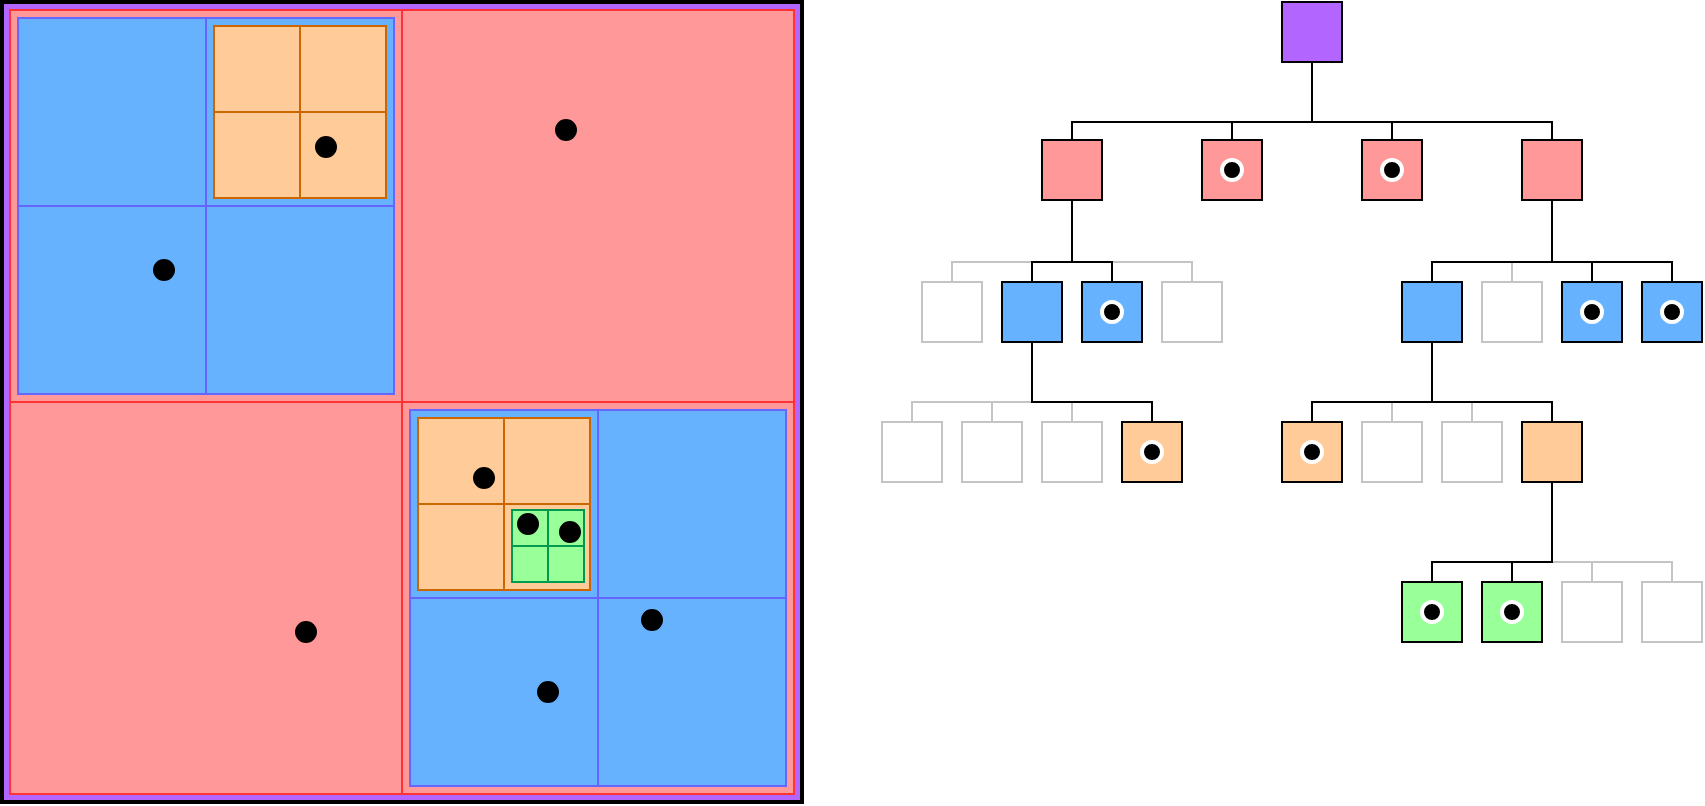 <mxfile version="22.0.0" type="device">
  <diagram name="Страница — 1" id="ghDy27i5YlYiUrZaDksS">
    <mxGraphModel dx="1166" dy="767" grid="1" gridSize="10" guides="1" tooltips="1" connect="1" arrows="1" fold="1" page="1" pageScale="1" pageWidth="827" pageHeight="1169" math="0" shadow="0">
      <root>
        <mxCell id="0" />
        <mxCell id="1" parent="0" />
        <mxCell id="Yddz1v7bE9hVOiGIRCaX-1" value="" style="whiteSpace=wrap;html=1;aspect=fixed;strokeWidth=2;fillColor=#B266FF;" vertex="1" parent="1">
          <mxGeometry x="40" y="40" width="400" height="400" as="geometry" />
        </mxCell>
        <mxCell id="Yddz1v7bE9hVOiGIRCaX-2" value="" style="whiteSpace=wrap;html=1;aspect=fixed;strokeColor=#FF3333;fillColor=#FF9999;" vertex="1" parent="1">
          <mxGeometry x="44" y="44" width="196" height="196" as="geometry" />
        </mxCell>
        <mxCell id="Yddz1v7bE9hVOiGIRCaX-3" value="" style="whiteSpace=wrap;html=1;aspect=fixed;strokeColor=#FF3333;fillColor=#FF9999;" vertex="1" parent="1">
          <mxGeometry x="44" y="240" width="196" height="196" as="geometry" />
        </mxCell>
        <mxCell id="Yddz1v7bE9hVOiGIRCaX-4" value="" style="whiteSpace=wrap;html=1;aspect=fixed;strokeColor=#FF3333;fillColor=#FF9999;" vertex="1" parent="1">
          <mxGeometry x="240" y="240" width="196" height="196" as="geometry" />
        </mxCell>
        <mxCell id="Yddz1v7bE9hVOiGIRCaX-5" value="" style="whiteSpace=wrap;html=1;aspect=fixed;strokeColor=#FF3333;fillColor=#FF9999;" vertex="1" parent="1">
          <mxGeometry x="240" y="44" width="196" height="196" as="geometry" />
        </mxCell>
        <mxCell id="Yddz1v7bE9hVOiGIRCaX-6" value="" style="whiteSpace=wrap;html=1;aspect=fixed;fillColor=#66B2FF;strokeColor=#6666FF;" vertex="1" parent="1">
          <mxGeometry x="48" y="48" width="94" height="94" as="geometry" />
        </mxCell>
        <mxCell id="Yddz1v7bE9hVOiGIRCaX-7" value="" style="whiteSpace=wrap;html=1;aspect=fixed;fillColor=#66B2FF;strokeColor=#6666FF;" vertex="1" parent="1">
          <mxGeometry x="142" y="48" width="94" height="94" as="geometry" />
        </mxCell>
        <mxCell id="Yddz1v7bE9hVOiGIRCaX-8" value="" style="whiteSpace=wrap;html=1;aspect=fixed;fillColor=#66B2FF;strokeColor=#6666FF;" vertex="1" parent="1">
          <mxGeometry x="48" y="142" width="94" height="94" as="geometry" />
        </mxCell>
        <mxCell id="Yddz1v7bE9hVOiGIRCaX-9" value="" style="whiteSpace=wrap;html=1;aspect=fixed;fillColor=#66B2FF;strokeColor=#6666FF;" vertex="1" parent="1">
          <mxGeometry x="142" y="142" width="94" height="94" as="geometry" />
        </mxCell>
        <mxCell id="Yddz1v7bE9hVOiGIRCaX-10" value="" style="whiteSpace=wrap;html=1;aspect=fixed;fillColor=#FFCC99;strokeColor=#CC6600;" vertex="1" parent="1">
          <mxGeometry x="146" y="52" width="43" height="43" as="geometry" />
        </mxCell>
        <mxCell id="Yddz1v7bE9hVOiGIRCaX-11" value="" style="whiteSpace=wrap;html=1;aspect=fixed;fillColor=#FFCC99;strokeColor=#CC6600;" vertex="1" parent="1">
          <mxGeometry x="189" y="52" width="43" height="43" as="geometry" />
        </mxCell>
        <mxCell id="Yddz1v7bE9hVOiGIRCaX-12" value="" style="whiteSpace=wrap;html=1;aspect=fixed;fillColor=#FFCC99;strokeColor=#CC6600;" vertex="1" parent="1">
          <mxGeometry x="146" y="95" width="43" height="43" as="geometry" />
        </mxCell>
        <mxCell id="Yddz1v7bE9hVOiGIRCaX-13" value="" style="whiteSpace=wrap;html=1;aspect=fixed;fillColor=#FFCC99;strokeColor=#CC6600;" vertex="1" parent="1">
          <mxGeometry x="189" y="95" width="43" height="43" as="geometry" />
        </mxCell>
        <mxCell id="Yddz1v7bE9hVOiGIRCaX-14" value="" style="whiteSpace=wrap;html=1;aspect=fixed;fillColor=#66B2FF;strokeColor=#6666FF;" vertex="1" parent="1">
          <mxGeometry x="244" y="244" width="94" height="94" as="geometry" />
        </mxCell>
        <mxCell id="Yddz1v7bE9hVOiGIRCaX-15" value="" style="whiteSpace=wrap;html=1;aspect=fixed;fillColor=#66B2FF;strokeColor=#6666FF;" vertex="1" parent="1">
          <mxGeometry x="338" y="244" width="94" height="94" as="geometry" />
        </mxCell>
        <mxCell id="Yddz1v7bE9hVOiGIRCaX-16" value="" style="whiteSpace=wrap;html=1;aspect=fixed;fillColor=#66B2FF;strokeColor=#6666FF;" vertex="1" parent="1">
          <mxGeometry x="244" y="338" width="94" height="94" as="geometry" />
        </mxCell>
        <mxCell id="Yddz1v7bE9hVOiGIRCaX-17" value="" style="whiteSpace=wrap;html=1;aspect=fixed;fillColor=#66B2FF;strokeColor=#6666FF;" vertex="1" parent="1">
          <mxGeometry x="338" y="338" width="94" height="94" as="geometry" />
        </mxCell>
        <mxCell id="Yddz1v7bE9hVOiGIRCaX-18" value="" style="whiteSpace=wrap;html=1;aspect=fixed;fillColor=#FFCC99;strokeColor=#CC6600;" vertex="1" parent="1">
          <mxGeometry x="248" y="248" width="43" height="43" as="geometry" />
        </mxCell>
        <mxCell id="Yddz1v7bE9hVOiGIRCaX-19" value="" style="whiteSpace=wrap;html=1;aspect=fixed;fillColor=#FFCC99;strokeColor=#CC6600;" vertex="1" parent="1">
          <mxGeometry x="291" y="248" width="43" height="43" as="geometry" />
        </mxCell>
        <mxCell id="Yddz1v7bE9hVOiGIRCaX-20" value="" style="whiteSpace=wrap;html=1;aspect=fixed;fillColor=#FFCC99;strokeColor=#CC6600;" vertex="1" parent="1">
          <mxGeometry x="248" y="291" width="43" height="43" as="geometry" />
        </mxCell>
        <mxCell id="Yddz1v7bE9hVOiGIRCaX-21" value="" style="whiteSpace=wrap;html=1;aspect=fixed;fillColor=#FFCC99;strokeColor=#CC6600;" vertex="1" parent="1">
          <mxGeometry x="291" y="291" width="43" height="43" as="geometry" />
        </mxCell>
        <mxCell id="Yddz1v7bE9hVOiGIRCaX-22" value="" style="whiteSpace=wrap;html=1;aspect=fixed;fillColor=#99FF99;strokeColor=#00994D;" vertex="1" parent="1">
          <mxGeometry x="295" y="294" width="18" height="18" as="geometry" />
        </mxCell>
        <mxCell id="Yddz1v7bE9hVOiGIRCaX-23" value="" style="whiteSpace=wrap;html=1;aspect=fixed;fillColor=#99FF99;strokeColor=#00994D;" vertex="1" parent="1">
          <mxGeometry x="313" y="294" width="18" height="18" as="geometry" />
        </mxCell>
        <mxCell id="Yddz1v7bE9hVOiGIRCaX-24" value="" style="whiteSpace=wrap;html=1;aspect=fixed;fillColor=#99FF99;strokeColor=#00994D;" vertex="1" parent="1">
          <mxGeometry x="295" y="312" width="18" height="18" as="geometry" />
        </mxCell>
        <mxCell id="Yddz1v7bE9hVOiGIRCaX-25" value="" style="whiteSpace=wrap;html=1;aspect=fixed;fillColor=#99FF99;strokeColor=#00994D;" vertex="1" parent="1">
          <mxGeometry x="313" y="312" width="18" height="18" as="geometry" />
        </mxCell>
        <mxCell id="Yddz1v7bE9hVOiGIRCaX-42" style="edgeStyle=orthogonalEdgeStyle;rounded=0;orthogonalLoop=1;jettySize=auto;html=1;endArrow=none;endFill=0;" edge="1" parent="1" source="Yddz1v7bE9hVOiGIRCaX-26" target="Yddz1v7bE9hVOiGIRCaX-28">
          <mxGeometry relative="1" as="geometry">
            <Array as="points">
              <mxPoint x="695" y="100" />
              <mxPoint x="655" y="100" />
            </Array>
          </mxGeometry>
        </mxCell>
        <mxCell id="Yddz1v7bE9hVOiGIRCaX-43" style="edgeStyle=orthogonalEdgeStyle;rounded=0;orthogonalLoop=1;jettySize=auto;html=1;strokeColor=#000000;endArrow=none;endFill=0;" edge="1" parent="1" source="Yddz1v7bE9hVOiGIRCaX-26" target="Yddz1v7bE9hVOiGIRCaX-30">
          <mxGeometry relative="1" as="geometry">
            <Array as="points">
              <mxPoint x="695" y="100" />
              <mxPoint x="815" y="100" />
            </Array>
          </mxGeometry>
        </mxCell>
        <mxCell id="Yddz1v7bE9hVOiGIRCaX-45" style="edgeStyle=orthogonalEdgeStyle;rounded=0;orthogonalLoop=1;jettySize=auto;html=1;endArrow=none;endFill=0;" edge="1" parent="1" source="Yddz1v7bE9hVOiGIRCaX-26" target="Yddz1v7bE9hVOiGIRCaX-29">
          <mxGeometry relative="1" as="geometry">
            <Array as="points">
              <mxPoint x="695" y="100" />
              <mxPoint x="575" y="100" />
            </Array>
          </mxGeometry>
        </mxCell>
        <mxCell id="Yddz1v7bE9hVOiGIRCaX-26" value="" style="whiteSpace=wrap;html=1;aspect=fixed;fillColor=#b266ff;" vertex="1" parent="1">
          <mxGeometry x="680" y="40" width="30" height="30" as="geometry" />
        </mxCell>
        <mxCell id="Yddz1v7bE9hVOiGIRCaX-27" value="" style="whiteSpace=wrap;html=1;aspect=fixed;fillColor=#ff9999;" vertex="1" parent="1">
          <mxGeometry x="720" y="109" width="30" height="30" as="geometry" />
        </mxCell>
        <mxCell id="Yddz1v7bE9hVOiGIRCaX-28" value="" style="whiteSpace=wrap;html=1;aspect=fixed;fillColor=#ff9999;" vertex="1" parent="1">
          <mxGeometry x="640" y="109" width="30" height="30" as="geometry" />
        </mxCell>
        <mxCell id="Yddz1v7bE9hVOiGIRCaX-46" style="edgeStyle=orthogonalEdgeStyle;rounded=0;orthogonalLoop=1;jettySize=auto;html=1;strokeColor=#c4c4c4;endArrow=none;endFill=0;" edge="1" parent="1" source="Yddz1v7bE9hVOiGIRCaX-29" target="Yddz1v7bE9hVOiGIRCaX-40">
          <mxGeometry relative="1" as="geometry">
            <Array as="points">
              <mxPoint x="575" y="170" />
              <mxPoint x="515" y="170" />
            </Array>
          </mxGeometry>
        </mxCell>
        <mxCell id="Yddz1v7bE9hVOiGIRCaX-47" style="edgeStyle=orthogonalEdgeStyle;rounded=0;orthogonalLoop=1;jettySize=auto;html=1;endArrow=none;endFill=0;strokeColor=#c4c4c4;" edge="1" parent="1" source="Yddz1v7bE9hVOiGIRCaX-29" target="Yddz1v7bE9hVOiGIRCaX-39">
          <mxGeometry relative="1" as="geometry">
            <Array as="points">
              <mxPoint x="575" y="170" />
              <mxPoint x="635" y="170" />
            </Array>
          </mxGeometry>
        </mxCell>
        <mxCell id="Yddz1v7bE9hVOiGIRCaX-48" style="edgeStyle=orthogonalEdgeStyle;rounded=0;orthogonalLoop=1;jettySize=auto;html=1;endArrow=none;endFill=0;" edge="1" parent="1" source="Yddz1v7bE9hVOiGIRCaX-29" target="Yddz1v7bE9hVOiGIRCaX-32">
          <mxGeometry relative="1" as="geometry">
            <Array as="points">
              <mxPoint x="575" y="170" />
              <mxPoint x="555" y="170" />
            </Array>
          </mxGeometry>
        </mxCell>
        <mxCell id="Yddz1v7bE9hVOiGIRCaX-49" style="edgeStyle=orthogonalEdgeStyle;rounded=0;orthogonalLoop=1;jettySize=auto;html=1;endArrow=none;endFill=0;" edge="1" parent="1" source="Yddz1v7bE9hVOiGIRCaX-29" target="Yddz1v7bE9hVOiGIRCaX-33">
          <mxGeometry relative="1" as="geometry">
            <Array as="points">
              <mxPoint x="575" y="170" />
              <mxPoint x="595" y="170" />
            </Array>
          </mxGeometry>
        </mxCell>
        <mxCell id="Yddz1v7bE9hVOiGIRCaX-29" value="" style="whiteSpace=wrap;html=1;aspect=fixed;fillColor=#ff9999;" vertex="1" parent="1">
          <mxGeometry x="560" y="109" width="30" height="30" as="geometry" />
        </mxCell>
        <mxCell id="Yddz1v7bE9hVOiGIRCaX-50" style="edgeStyle=orthogonalEdgeStyle;rounded=0;orthogonalLoop=1;jettySize=auto;html=1;endArrow=none;endFill=0;strokeColor=#c4c4c4;" edge="1" parent="1" source="Yddz1v7bE9hVOiGIRCaX-30" target="Yddz1v7bE9hVOiGIRCaX-38">
          <mxGeometry relative="1" as="geometry">
            <Array as="points">
              <mxPoint x="815" y="170" />
              <mxPoint x="795" y="170" />
            </Array>
          </mxGeometry>
        </mxCell>
        <mxCell id="Yddz1v7bE9hVOiGIRCaX-51" style="edgeStyle=orthogonalEdgeStyle;rounded=0;orthogonalLoop=1;jettySize=auto;html=1;endArrow=none;endFill=0;" edge="1" parent="1" source="Yddz1v7bE9hVOiGIRCaX-36" target="Yddz1v7bE9hVOiGIRCaX-37">
          <mxGeometry relative="1" as="geometry">
            <Array as="points">
              <mxPoint x="815" y="170" />
              <mxPoint x="835" y="170" />
            </Array>
          </mxGeometry>
        </mxCell>
        <mxCell id="Yddz1v7bE9hVOiGIRCaX-52" style="edgeStyle=orthogonalEdgeStyle;rounded=0;orthogonalLoop=1;jettySize=auto;html=1;endArrow=none;endFill=0;" edge="1" parent="1" source="Yddz1v7bE9hVOiGIRCaX-30" target="Yddz1v7bE9hVOiGIRCaX-35">
          <mxGeometry relative="1" as="geometry">
            <Array as="points">
              <mxPoint x="815" y="170" />
              <mxPoint x="755" y="170" />
            </Array>
          </mxGeometry>
        </mxCell>
        <mxCell id="Yddz1v7bE9hVOiGIRCaX-53" style="edgeStyle=orthogonalEdgeStyle;rounded=0;orthogonalLoop=1;jettySize=auto;html=1;endArrow=none;endFill=0;" edge="1" parent="1" source="Yddz1v7bE9hVOiGIRCaX-30" target="Yddz1v7bE9hVOiGIRCaX-36">
          <mxGeometry relative="1" as="geometry">
            <Array as="points">
              <mxPoint x="815" y="170" />
              <mxPoint x="835" y="170" />
            </Array>
          </mxGeometry>
        </mxCell>
        <mxCell id="Yddz1v7bE9hVOiGIRCaX-30" value="" style="whiteSpace=wrap;html=1;aspect=fixed;fillColor=#ff9999;" vertex="1" parent="1">
          <mxGeometry x="800" y="109" width="30" height="30" as="geometry" />
        </mxCell>
        <mxCell id="Yddz1v7bE9hVOiGIRCaX-62" style="edgeStyle=orthogonalEdgeStyle;rounded=0;orthogonalLoop=1;jettySize=auto;html=1;endArrow=none;endFill=0;strokeColor=#c4c4c4;" edge="1" parent="1" source="Yddz1v7bE9hVOiGIRCaX-32" target="Yddz1v7bE9hVOiGIRCaX-61">
          <mxGeometry relative="1" as="geometry">
            <Array as="points">
              <mxPoint x="555" y="240" />
              <mxPoint x="495" y="240" />
            </Array>
          </mxGeometry>
        </mxCell>
        <mxCell id="Yddz1v7bE9hVOiGIRCaX-63" style="edgeStyle=orthogonalEdgeStyle;rounded=0;orthogonalLoop=1;jettySize=auto;html=1;strokeColor=#c4c4c4;endArrow=none;endFill=0;" edge="1" parent="1" source="Yddz1v7bE9hVOiGIRCaX-32" target="Yddz1v7bE9hVOiGIRCaX-60">
          <mxGeometry relative="1" as="geometry">
            <Array as="points">
              <mxPoint x="555" y="240" />
              <mxPoint x="535" y="240" />
            </Array>
          </mxGeometry>
        </mxCell>
        <mxCell id="Yddz1v7bE9hVOiGIRCaX-64" style="edgeStyle=orthogonalEdgeStyle;rounded=0;orthogonalLoop=1;jettySize=auto;html=1;endArrow=none;endFill=0;strokeColor=#c4c4c4;" edge="1" parent="1" source="Yddz1v7bE9hVOiGIRCaX-32" target="Yddz1v7bE9hVOiGIRCaX-59">
          <mxGeometry relative="1" as="geometry">
            <Array as="points">
              <mxPoint x="555" y="240" />
              <mxPoint x="575" y="240" />
            </Array>
          </mxGeometry>
        </mxCell>
        <mxCell id="Yddz1v7bE9hVOiGIRCaX-65" style="edgeStyle=orthogonalEdgeStyle;rounded=0;orthogonalLoop=1;jettySize=auto;html=1;endArrow=none;endFill=0;" edge="1" parent="1" source="Yddz1v7bE9hVOiGIRCaX-32" target="Yddz1v7bE9hVOiGIRCaX-57">
          <mxGeometry relative="1" as="geometry">
            <Array as="points">
              <mxPoint x="555" y="240" />
              <mxPoint x="615" y="240" />
            </Array>
          </mxGeometry>
        </mxCell>
        <mxCell id="Yddz1v7bE9hVOiGIRCaX-32" value="" style="whiteSpace=wrap;html=1;aspect=fixed;fillColor=#66b2ff;" vertex="1" parent="1">
          <mxGeometry x="540" y="180" width="30" height="30" as="geometry" />
        </mxCell>
        <mxCell id="Yddz1v7bE9hVOiGIRCaX-33" value="" style="whiteSpace=wrap;html=1;aspect=fixed;fillColor=#66b2ff;" vertex="1" parent="1">
          <mxGeometry x="580" y="180" width="30" height="30" as="geometry" />
        </mxCell>
        <mxCell id="Yddz1v7bE9hVOiGIRCaX-72" style="edgeStyle=orthogonalEdgeStyle;rounded=0;orthogonalLoop=1;jettySize=auto;html=1;strokeColor=#c4c4c4;endArrow=none;endFill=0;" edge="1" parent="1" source="Yddz1v7bE9hVOiGIRCaX-35" target="Yddz1v7bE9hVOiGIRCaX-68">
          <mxGeometry relative="1" as="geometry">
            <Array as="points">
              <mxPoint x="755" y="240" />
              <mxPoint x="735" y="240" />
            </Array>
          </mxGeometry>
        </mxCell>
        <mxCell id="Yddz1v7bE9hVOiGIRCaX-73" style="edgeStyle=orthogonalEdgeStyle;rounded=0;orthogonalLoop=1;jettySize=auto;html=1;endArrow=none;endFill=0;strokeColor=#c4c4c4;" edge="1" parent="1" source="Yddz1v7bE9hVOiGIRCaX-35" target="Yddz1v7bE9hVOiGIRCaX-67">
          <mxGeometry relative="1" as="geometry">
            <Array as="points">
              <mxPoint x="755" y="240" />
              <mxPoint x="775" y="240" />
            </Array>
          </mxGeometry>
        </mxCell>
        <mxCell id="Yddz1v7bE9hVOiGIRCaX-74" style="edgeStyle=orthogonalEdgeStyle;rounded=0;orthogonalLoop=1;jettySize=auto;html=1;endArrow=none;endFill=0;" edge="1" parent="1" source="Yddz1v7bE9hVOiGIRCaX-35" target="Yddz1v7bE9hVOiGIRCaX-66">
          <mxGeometry relative="1" as="geometry">
            <Array as="points">
              <mxPoint x="755" y="240" />
              <mxPoint x="815" y="240" />
            </Array>
          </mxGeometry>
        </mxCell>
        <mxCell id="Yddz1v7bE9hVOiGIRCaX-35" value="" style="whiteSpace=wrap;html=1;aspect=fixed;fillColor=#66b2ff;" vertex="1" parent="1">
          <mxGeometry x="740" y="180" width="30" height="30" as="geometry" />
        </mxCell>
        <mxCell id="Yddz1v7bE9hVOiGIRCaX-37" value="" style="whiteSpace=wrap;html=1;aspect=fixed;fillColor=#66b2ff;" vertex="1" parent="1">
          <mxGeometry x="860" y="180" width="30" height="30" as="geometry" />
        </mxCell>
        <mxCell id="Yddz1v7bE9hVOiGIRCaX-38" value="" style="whiteSpace=wrap;html=1;aspect=fixed;strokeColor=#c4c4c4;" vertex="1" parent="1">
          <mxGeometry x="780" y="180" width="30" height="30" as="geometry" />
        </mxCell>
        <mxCell id="Yddz1v7bE9hVOiGIRCaX-39" value="" style="whiteSpace=wrap;html=1;aspect=fixed;strokeColor=#c4c4c4;" vertex="1" parent="1">
          <mxGeometry x="620" y="180" width="30" height="30" as="geometry" />
        </mxCell>
        <mxCell id="Yddz1v7bE9hVOiGIRCaX-40" value="" style="whiteSpace=wrap;html=1;aspect=fixed;strokeColor=#c4c4c4;" vertex="1" parent="1">
          <mxGeometry x="500" y="180" width="30" height="30" as="geometry" />
        </mxCell>
        <mxCell id="Yddz1v7bE9hVOiGIRCaX-41" style="edgeStyle=orthogonalEdgeStyle;rounded=0;orthogonalLoop=1;jettySize=auto;html=1;endArrow=none;endFill=0;" edge="1" parent="1" source="Yddz1v7bE9hVOiGIRCaX-26" target="Yddz1v7bE9hVOiGIRCaX-27">
          <mxGeometry relative="1" as="geometry">
            <Array as="points">
              <mxPoint x="695" y="100" />
              <mxPoint x="735" y="100" />
            </Array>
          </mxGeometry>
        </mxCell>
        <mxCell id="Yddz1v7bE9hVOiGIRCaX-57" value="" style="whiteSpace=wrap;html=1;aspect=fixed;fillColor=#FFCC99;strokeColor=#000000;" vertex="1" parent="1">
          <mxGeometry x="600" y="250" width="30" height="30" as="geometry" />
        </mxCell>
        <mxCell id="Yddz1v7bE9hVOiGIRCaX-59" value="" style="whiteSpace=wrap;html=1;aspect=fixed;strokeColor=#c4c4c4;" vertex="1" parent="1">
          <mxGeometry x="560" y="250" width="30" height="30" as="geometry" />
        </mxCell>
        <mxCell id="Yddz1v7bE9hVOiGIRCaX-60" value="" style="whiteSpace=wrap;html=1;aspect=fixed;strokeColor=#c4c4c4;" vertex="1" parent="1">
          <mxGeometry x="520" y="250" width="30" height="30" as="geometry" />
        </mxCell>
        <mxCell id="Yddz1v7bE9hVOiGIRCaX-61" value="" style="whiteSpace=wrap;html=1;aspect=fixed;strokeColor=#c4c4c4;" vertex="1" parent="1">
          <mxGeometry x="480" y="250" width="30" height="30" as="geometry" />
        </mxCell>
        <mxCell id="Yddz1v7bE9hVOiGIRCaX-79" style="edgeStyle=orthogonalEdgeStyle;rounded=0;orthogonalLoop=1;jettySize=auto;html=1;endArrow=none;endFill=0;" edge="1" parent="1" source="Yddz1v7bE9hVOiGIRCaX-66" target="Yddz1v7bE9hVOiGIRCaX-78">
          <mxGeometry relative="1" as="geometry">
            <Array as="points">
              <mxPoint x="815" y="320" />
              <mxPoint x="755" y="320" />
            </Array>
          </mxGeometry>
        </mxCell>
        <mxCell id="Yddz1v7bE9hVOiGIRCaX-83" style="edgeStyle=orthogonalEdgeStyle;rounded=0;orthogonalLoop=1;jettySize=auto;html=1;strokeColor=#c4c4c4;endArrow=none;endFill=0;" edge="1" parent="1" source="Yddz1v7bE9hVOiGIRCaX-66" target="Yddz1v7bE9hVOiGIRCaX-81">
          <mxGeometry relative="1" as="geometry">
            <Array as="points">
              <mxPoint x="815" y="320" />
              <mxPoint x="835" y="320" />
            </Array>
          </mxGeometry>
        </mxCell>
        <mxCell id="Yddz1v7bE9hVOiGIRCaX-84" style="edgeStyle=orthogonalEdgeStyle;rounded=0;orthogonalLoop=1;jettySize=auto;html=1;endArrow=none;endFill=0;strokeColor=#c4c4c4;" edge="1" parent="1" source="Yddz1v7bE9hVOiGIRCaX-66" target="Yddz1v7bE9hVOiGIRCaX-80">
          <mxGeometry relative="1" as="geometry">
            <Array as="points">
              <mxPoint x="815" y="320" />
              <mxPoint x="875" y="320" />
            </Array>
          </mxGeometry>
        </mxCell>
        <mxCell id="Yddz1v7bE9hVOiGIRCaX-66" value="" style="whiteSpace=wrap;html=1;aspect=fixed;fillColor=#FFCC99;strokeColor=#000000;" vertex="1" parent="1">
          <mxGeometry x="800" y="250" width="30" height="30" as="geometry" />
        </mxCell>
        <mxCell id="Yddz1v7bE9hVOiGIRCaX-67" value="" style="whiteSpace=wrap;html=1;aspect=fixed;strokeColor=#c4c4c4;" vertex="1" parent="1">
          <mxGeometry x="760" y="250" width="30" height="30" as="geometry" />
        </mxCell>
        <mxCell id="Yddz1v7bE9hVOiGIRCaX-68" value="" style="whiteSpace=wrap;html=1;aspect=fixed;strokeColor=#c4c4c4;" vertex="1" parent="1">
          <mxGeometry x="720" y="250" width="30" height="30" as="geometry" />
        </mxCell>
        <mxCell id="Yddz1v7bE9hVOiGIRCaX-70" value="" style="whiteSpace=wrap;html=1;aspect=fixed;fillColor=#FFCC99;strokeColor=#000000;" vertex="1" parent="1">
          <mxGeometry x="680" y="250" width="30" height="30" as="geometry" />
        </mxCell>
        <mxCell id="Yddz1v7bE9hVOiGIRCaX-71" style="edgeStyle=orthogonalEdgeStyle;rounded=0;orthogonalLoop=1;jettySize=auto;html=1;endArrow=none;endFill=0;" edge="1" parent="1" source="Yddz1v7bE9hVOiGIRCaX-35" target="Yddz1v7bE9hVOiGIRCaX-70">
          <mxGeometry relative="1" as="geometry">
            <Array as="points">
              <mxPoint x="755" y="240" />
              <mxPoint x="695" y="240" />
            </Array>
          </mxGeometry>
        </mxCell>
        <mxCell id="Yddz1v7bE9hVOiGIRCaX-75" value="" style="whiteSpace=wrap;html=1;aspect=fixed;fillColor=#99FF99;strokeColor=#000000;" vertex="1" parent="1">
          <mxGeometry x="780" y="330" width="30" height="30" as="geometry" />
        </mxCell>
        <mxCell id="Yddz1v7bE9hVOiGIRCaX-78" value="" style="whiteSpace=wrap;html=1;aspect=fixed;fillColor=#99FF99;strokeColor=#000000;" vertex="1" parent="1">
          <mxGeometry x="740" y="330" width="30" height="30" as="geometry" />
        </mxCell>
        <mxCell id="Yddz1v7bE9hVOiGIRCaX-80" value="" style="whiteSpace=wrap;html=1;aspect=fixed;strokeColor=#c4c4c4;" vertex="1" parent="1">
          <mxGeometry x="860" y="330" width="30" height="30" as="geometry" />
        </mxCell>
        <mxCell id="Yddz1v7bE9hVOiGIRCaX-81" value="" style="whiteSpace=wrap;html=1;aspect=fixed;strokeColor=#c4c4c4;" vertex="1" parent="1">
          <mxGeometry x="820" y="330" width="30" height="30" as="geometry" />
        </mxCell>
        <mxCell id="Yddz1v7bE9hVOiGIRCaX-82" style="edgeStyle=orthogonalEdgeStyle;rounded=0;orthogonalLoop=1;jettySize=auto;html=1;endArrow=none;endFill=0;" edge="1" parent="1" source="Yddz1v7bE9hVOiGIRCaX-66" target="Yddz1v7bE9hVOiGIRCaX-75">
          <mxGeometry relative="1" as="geometry">
            <Array as="points">
              <mxPoint x="815" y="320" />
              <mxPoint x="795" y="320" />
            </Array>
          </mxGeometry>
        </mxCell>
        <mxCell id="Yddz1v7bE9hVOiGIRCaX-86" value="" style="ellipse;whiteSpace=wrap;html=1;aspect=fixed;fillColor=#000000;" vertex="1" parent="1">
          <mxGeometry x="317" y="99" width="10" height="10" as="geometry" />
        </mxCell>
        <mxCell id="Yddz1v7bE9hVOiGIRCaX-87" value="" style="ellipse;whiteSpace=wrap;html=1;aspect=fixed;fillColor=#000000;" vertex="1" parent="1">
          <mxGeometry x="197" y="107.5" width="10" height="10" as="geometry" />
        </mxCell>
        <mxCell id="Yddz1v7bE9hVOiGIRCaX-88" value="" style="ellipse;whiteSpace=wrap;html=1;aspect=fixed;fillColor=#000000;" vertex="1" parent="1">
          <mxGeometry x="116" y="169" width="10" height="10" as="geometry" />
        </mxCell>
        <mxCell id="Yddz1v7bE9hVOiGIRCaX-89" value="" style="ellipse;whiteSpace=wrap;html=1;aspect=fixed;fillColor=#000000;" vertex="1" parent="1">
          <mxGeometry x="276" y="273" width="10" height="10" as="geometry" />
        </mxCell>
        <mxCell id="Yddz1v7bE9hVOiGIRCaX-90" value="" style="ellipse;whiteSpace=wrap;html=1;aspect=fixed;fillColor=#000000;" vertex="1" parent="1">
          <mxGeometry x="298" y="296" width="10" height="10" as="geometry" />
        </mxCell>
        <mxCell id="Yddz1v7bE9hVOiGIRCaX-91" value="" style="ellipse;whiteSpace=wrap;html=1;aspect=fixed;fillColor=#000000;" vertex="1" parent="1">
          <mxGeometry x="319" y="300" width="10" height="10" as="geometry" />
        </mxCell>
        <mxCell id="Yddz1v7bE9hVOiGIRCaX-92" value="" style="ellipse;whiteSpace=wrap;html=1;aspect=fixed;fillColor=#000000;" vertex="1" parent="1">
          <mxGeometry x="360" y="344" width="10" height="10" as="geometry" />
        </mxCell>
        <mxCell id="Yddz1v7bE9hVOiGIRCaX-93" value="" style="ellipse;whiteSpace=wrap;html=1;aspect=fixed;fillColor=#000000;" vertex="1" parent="1">
          <mxGeometry x="308" y="380" width="10" height="10" as="geometry" />
        </mxCell>
        <mxCell id="Yddz1v7bE9hVOiGIRCaX-94" value="" style="ellipse;whiteSpace=wrap;html=1;aspect=fixed;fillColor=#000000;" vertex="1" parent="1">
          <mxGeometry x="187" y="350" width="10" height="10" as="geometry" />
        </mxCell>
        <mxCell id="Yddz1v7bE9hVOiGIRCaX-96" value="" style="ellipse;whiteSpace=wrap;html=1;aspect=fixed;fillColor=#000000;strokeColor=#FFFFFF;strokeWidth=2;" vertex="1" parent="1">
          <mxGeometry x="650" y="119" width="10" height="10" as="geometry" />
        </mxCell>
        <mxCell id="Yddz1v7bE9hVOiGIRCaX-97" value="" style="ellipse;whiteSpace=wrap;html=1;aspect=fixed;fillColor=#000000;strokeColor=#FFFFFF;strokeWidth=2;" vertex="1" parent="1">
          <mxGeometry x="730" y="119" width="10" height="10" as="geometry" />
        </mxCell>
        <mxCell id="Yddz1v7bE9hVOiGIRCaX-98" value="" style="ellipse;whiteSpace=wrap;html=1;aspect=fixed;fillColor=#000000;strokeColor=#FFFFFF;strokeWidth=2;" vertex="1" parent="1">
          <mxGeometry x="590" y="190" width="10" height="10" as="geometry" />
        </mxCell>
        <mxCell id="Yddz1v7bE9hVOiGIRCaX-99" value="" style="ellipse;whiteSpace=wrap;html=1;aspect=fixed;fillColor=#000000;strokeColor=#FFFFFF;strokeWidth=2;" vertex="1" parent="1">
          <mxGeometry x="610" y="260" width="10" height="10" as="geometry" />
        </mxCell>
        <mxCell id="Yddz1v7bE9hVOiGIRCaX-100" value="" style="ellipse;whiteSpace=wrap;html=1;aspect=fixed;fillColor=#000000;strokeColor=#FFFFFF;strokeWidth=2;" vertex="1" parent="1">
          <mxGeometry x="690" y="260" width="10" height="10" as="geometry" />
        </mxCell>
        <mxCell id="Yddz1v7bE9hVOiGIRCaX-101" value="" style="ellipse;whiteSpace=wrap;html=1;aspect=fixed;fillColor=#000000;strokeColor=#FFFFFF;strokeWidth=2;" vertex="1" parent="1">
          <mxGeometry x="750" y="340" width="10" height="10" as="geometry" />
        </mxCell>
        <mxCell id="Yddz1v7bE9hVOiGIRCaX-102" value="" style="ellipse;whiteSpace=wrap;html=1;aspect=fixed;fillColor=#000000;strokeColor=#FFFFFF;strokeWidth=2;" vertex="1" parent="1">
          <mxGeometry x="790" y="340" width="10" height="10" as="geometry" />
        </mxCell>
        <mxCell id="Yddz1v7bE9hVOiGIRCaX-103" value="" style="edgeStyle=orthogonalEdgeStyle;rounded=0;orthogonalLoop=1;jettySize=auto;html=1;endArrow=none;endFill=0;" edge="1" parent="1" source="Yddz1v7bE9hVOiGIRCaX-30" target="Yddz1v7bE9hVOiGIRCaX-36">
          <mxGeometry relative="1" as="geometry">
            <mxPoint x="815" y="139" as="sourcePoint" />
            <mxPoint x="860" y="195" as="targetPoint" />
            <Array as="points">
              <mxPoint x="815" y="170" />
              <mxPoint x="835" y="170" />
            </Array>
          </mxGeometry>
        </mxCell>
        <mxCell id="Yddz1v7bE9hVOiGIRCaX-36" value="" style="whiteSpace=wrap;html=1;aspect=fixed;fillColor=#66b2ff;" vertex="1" parent="1">
          <mxGeometry x="820" y="180" width="30" height="30" as="geometry" />
        </mxCell>
        <mxCell id="Yddz1v7bE9hVOiGIRCaX-104" value="" style="ellipse;whiteSpace=wrap;html=1;aspect=fixed;fillColor=#000000;strokeColor=#FFFFFF;strokeWidth=2;" vertex="1" parent="1">
          <mxGeometry x="830" y="190" width="10" height="10" as="geometry" />
        </mxCell>
        <mxCell id="Yddz1v7bE9hVOiGIRCaX-105" value="" style="ellipse;whiteSpace=wrap;html=1;aspect=fixed;fillColor=#000000;strokeColor=#FFFFFF;strokeWidth=2;" vertex="1" parent="1">
          <mxGeometry x="870" y="190" width="10" height="10" as="geometry" />
        </mxCell>
      </root>
    </mxGraphModel>
  </diagram>
</mxfile>
